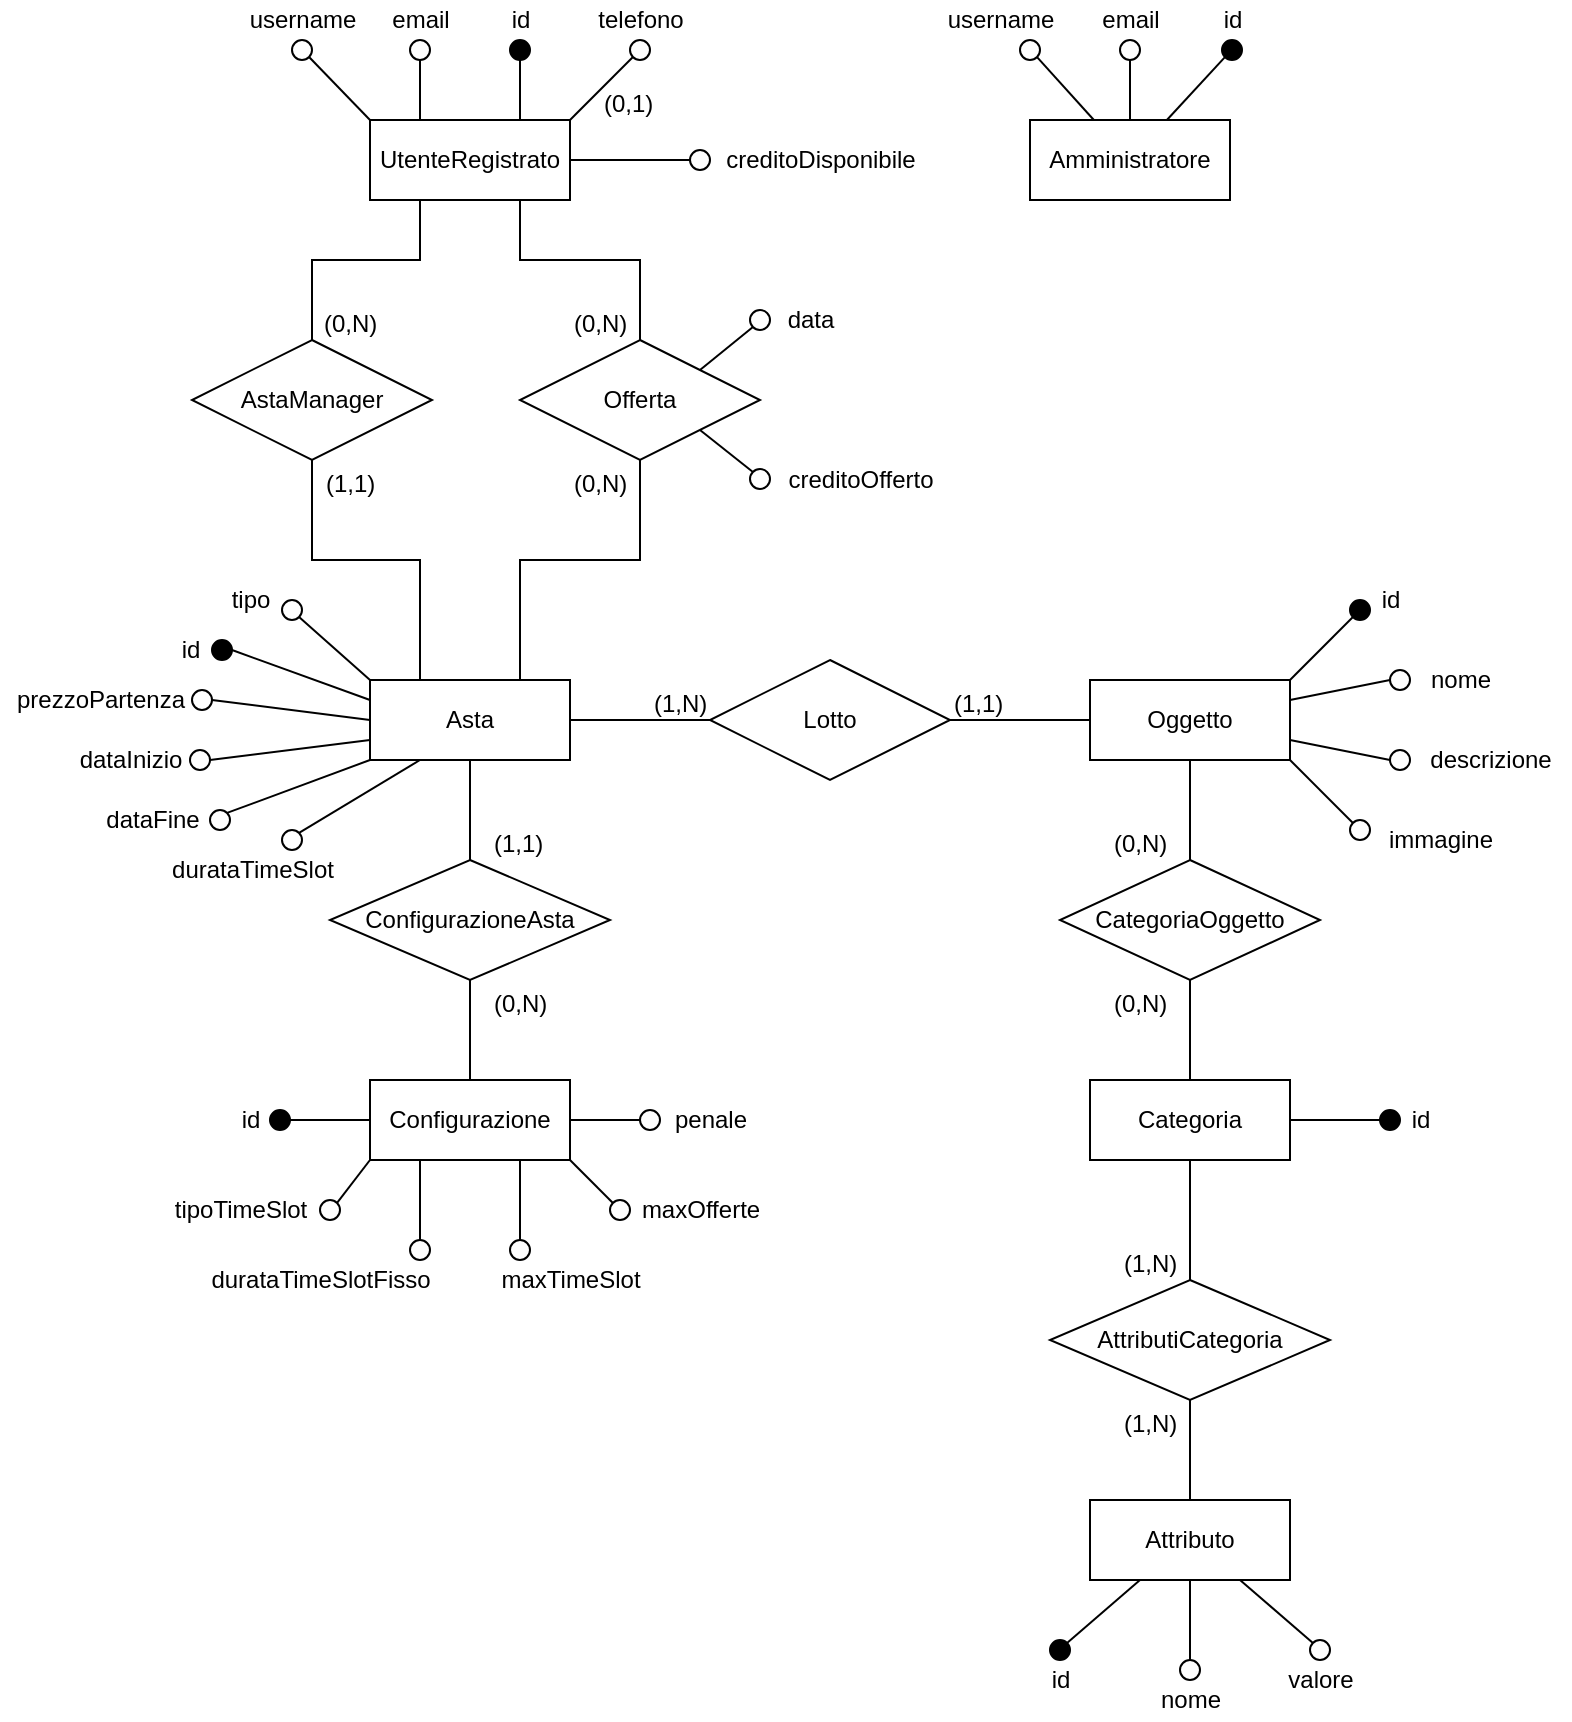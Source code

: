 <mxfile version="12.7.2" type="device"><diagram id="C5RBs43oDa-KdzZeNtuy" name="Page-1"><mxGraphModel dx="868" dy="457" grid="1" gridSize="10" guides="1" tooltips="1" connect="1" arrows="1" fold="1" page="1" pageScale="1" pageWidth="827" pageHeight="1169" math="0" shadow="0"><root><mxCell id="WIyWlLk6GJQsqaUBKTNV-0"/><mxCell id="WIyWlLk6GJQsqaUBKTNV-1" parent="WIyWlLk6GJQsqaUBKTNV-0"/><mxCell id="B5QC1HTYTgnhZ62TJwQQ-0" value="UtenteRegistrato" style="whiteSpace=wrap;html=1;align=center;" parent="WIyWlLk6GJQsqaUBKTNV-1" vertex="1"><mxGeometry x="189" y="100" width="100" height="40" as="geometry"/></mxCell><mxCell id="B5QC1HTYTgnhZ62TJwQQ-2" value="Asta" style="whiteSpace=wrap;html=1;align=center;" parent="WIyWlLk6GJQsqaUBKTNV-1" vertex="1"><mxGeometry x="189" y="380" width="100" height="40" as="geometry"/></mxCell><mxCell id="B5QC1HTYTgnhZ62TJwQQ-3" value="Oggetto" style="whiteSpace=wrap;html=1;align=center;" parent="WIyWlLk6GJQsqaUBKTNV-1" vertex="1"><mxGeometry x="549" y="380" width="100" height="40" as="geometry"/></mxCell><mxCell id="B5QC1HTYTgnhZ62TJwQQ-4" value="Categoria" style="whiteSpace=wrap;html=1;align=center;" parent="WIyWlLk6GJQsqaUBKTNV-1" vertex="1"><mxGeometry x="549" y="580" width="100" height="40" as="geometry"/></mxCell><mxCell id="B5QC1HTYTgnhZ62TJwQQ-5" value="Configurazione" style="whiteSpace=wrap;html=1;align=center;" parent="WIyWlLk6GJQsqaUBKTNV-1" vertex="1"><mxGeometry x="189" y="580" width="100" height="40" as="geometry"/></mxCell><mxCell id="B5QC1HTYTgnhZ62TJwQQ-6" value="AstaManager" style="shape=rhombus;perimeter=rhombusPerimeter;whiteSpace=wrap;html=1;align=center;" parent="WIyWlLk6GJQsqaUBKTNV-1" vertex="1"><mxGeometry x="100" y="210" width="120" height="60" as="geometry"/></mxCell><mxCell id="B5QC1HTYTgnhZ62TJwQQ-8" value="CategoriaOggetto" style="shape=rhombus;perimeter=rhombusPerimeter;whiteSpace=wrap;html=1;align=center;" parent="WIyWlLk6GJQsqaUBKTNV-1" vertex="1"><mxGeometry x="534" y="470" width="130" height="60" as="geometry"/></mxCell><mxCell id="B5QC1HTYTgnhZ62TJwQQ-9" value="ConfigurazioneAsta" style="shape=rhombus;perimeter=rhombusPerimeter;whiteSpace=wrap;html=1;align=center;" parent="WIyWlLk6GJQsqaUBKTNV-1" vertex="1"><mxGeometry x="169" y="470" width="140" height="60" as="geometry"/></mxCell><mxCell id="B5QC1HTYTgnhZ62TJwQQ-10" value="Lotto" style="shape=rhombus;perimeter=rhombusPerimeter;whiteSpace=wrap;html=1;align=center;" parent="WIyWlLk6GJQsqaUBKTNV-1" vertex="1"><mxGeometry x="359" y="370" width="120" height="60" as="geometry"/></mxCell><mxCell id="B5QC1HTYTgnhZ62TJwQQ-12" value="username" style="text;html=1;align=center;verticalAlign=middle;resizable=0;points=[];autosize=1;" parent="WIyWlLk6GJQsqaUBKTNV-1" vertex="1"><mxGeometry x="469" y="40" width="70" height="20" as="geometry"/></mxCell><mxCell id="B5QC1HTYTgnhZ62TJwQQ-14" value="Amministratore" style="whiteSpace=wrap;html=1;align=center;" parent="WIyWlLk6GJQsqaUBKTNV-1" vertex="1"><mxGeometry x="519" y="100" width="100" height="40" as="geometry"/></mxCell><mxCell id="B5QC1HTYTgnhZ62TJwQQ-17" value="" style="endArrow=none;html=1;labelBackgroundColor=#000000;fillColor=#000000;entryX=1;entryY=1;entryDx=0;entryDy=0;" parent="WIyWlLk6GJQsqaUBKTNV-1" source="B5QC1HTYTgnhZ62TJwQQ-14" target="B5QC1HTYTgnhZ62TJwQQ-18" edge="1"><mxGeometry width="50" height="50" relative="1" as="geometry"><mxPoint x="545" y="100" as="sourcePoint"/><mxPoint x="515" y="65" as="targetPoint"/></mxGeometry></mxCell><mxCell id="B5QC1HTYTgnhZ62TJwQQ-18" value="" style="ellipse;whiteSpace=wrap;html=1;align=center;" parent="WIyWlLk6GJQsqaUBKTNV-1" vertex="1"><mxGeometry x="514" y="60" width="10" height="10" as="geometry"/></mxCell><mxCell id="B5QC1HTYTgnhZ62TJwQQ-19" value="email" style="text;html=1;align=center;verticalAlign=middle;resizable=0;points=[];autosize=1;" parent="WIyWlLk6GJQsqaUBKTNV-1" vertex="1"><mxGeometry x="549" y="40" width="40" height="20" as="geometry"/></mxCell><mxCell id="B5QC1HTYTgnhZ62TJwQQ-20" value="" style="ellipse;whiteSpace=wrap;html=1;align=center;" parent="WIyWlLk6GJQsqaUBKTNV-1" vertex="1"><mxGeometry x="564" y="60" width="10" height="10" as="geometry"/></mxCell><mxCell id="B5QC1HTYTgnhZ62TJwQQ-21" value="id" style="text;html=1;align=center;verticalAlign=middle;resizable=0;points=[];autosize=1;" parent="WIyWlLk6GJQsqaUBKTNV-1" vertex="1"><mxGeometry x="610" y="40" width="20" height="20" as="geometry"/></mxCell><mxCell id="B5QC1HTYTgnhZ62TJwQQ-22" value="" style="ellipse;whiteSpace=wrap;html=1;align=center;fillColor=#000000;" parent="WIyWlLk6GJQsqaUBKTNV-1" vertex="1"><mxGeometry x="615" y="60" width="10" height="10" as="geometry"/></mxCell><mxCell id="B5QC1HTYTgnhZ62TJwQQ-23" value="" style="endArrow=none;html=1;labelBackgroundColor=#000000;fillColor=#000000;entryX=0.5;entryY=1;entryDx=0;entryDy=0;" parent="WIyWlLk6GJQsqaUBKTNV-1" source="B5QC1HTYTgnhZ62TJwQQ-14" target="B5QC1HTYTgnhZ62TJwQQ-20" edge="1"><mxGeometry width="50" height="50" relative="1" as="geometry"><mxPoint x="570" y="100" as="sourcePoint"/><mxPoint x="840" y="240" as="targetPoint"/></mxGeometry></mxCell><mxCell id="B5QC1HTYTgnhZ62TJwQQ-24" value="" style="endArrow=none;html=1;labelBackgroundColor=#000000;fillColor=#000000;entryX=0;entryY=1;entryDx=0;entryDy=0;" parent="WIyWlLk6GJQsqaUBKTNV-1" source="B5QC1HTYTgnhZ62TJwQQ-14" target="B5QC1HTYTgnhZ62TJwQQ-22" edge="1"><mxGeometry width="50" height="50" relative="1" as="geometry"><mxPoint x="595" y="100" as="sourcePoint"/><mxPoint x="650" y="100" as="targetPoint"/></mxGeometry></mxCell><mxCell id="B5QC1HTYTgnhZ62TJwQQ-25" value="telefono" style="text;html=1;align=center;verticalAlign=middle;resizable=0;points=[];autosize=1;" parent="WIyWlLk6GJQsqaUBKTNV-1" vertex="1"><mxGeometry x="294" y="40" width="60" height="20" as="geometry"/></mxCell><mxCell id="B5QC1HTYTgnhZ62TJwQQ-26" value="" style="ellipse;whiteSpace=wrap;html=1;align=center;" parent="WIyWlLk6GJQsqaUBKTNV-1" vertex="1"><mxGeometry x="319" y="60" width="10" height="10" as="geometry"/></mxCell><mxCell id="B5QC1HTYTgnhZ62TJwQQ-27" value="" style="endArrow=none;html=1;labelBackgroundColor=#000000;fillColor=#000000;exitX=0.75;exitY=0;exitDx=0;exitDy=0;entryX=0;entryY=1;entryDx=0;entryDy=0;" parent="WIyWlLk6GJQsqaUBKTNV-1" target="B5QC1HTYTgnhZ62TJwQQ-26" edge="1"><mxGeometry width="50" height="50" relative="1" as="geometry"><mxPoint x="289" y="100" as="sourcePoint"/><mxPoint x="364" as="targetPoint"/></mxGeometry></mxCell><mxCell id="B5QC1HTYTgnhZ62TJwQQ-28" value="creditoDisponibile" style="text;html=1;align=center;verticalAlign=middle;resizable=0;points=[];autosize=1;" parent="WIyWlLk6GJQsqaUBKTNV-1" vertex="1"><mxGeometry x="359" y="110" width="110" height="20" as="geometry"/></mxCell><mxCell id="B5QC1HTYTgnhZ62TJwQQ-29" value="" style="ellipse;whiteSpace=wrap;html=1;align=center;" parent="WIyWlLk6GJQsqaUBKTNV-1" vertex="1"><mxGeometry x="349" y="115" width="10" height="10" as="geometry"/></mxCell><mxCell id="B5QC1HTYTgnhZ62TJwQQ-30" value="" style="endArrow=none;html=1;labelBackgroundColor=#000000;fillColor=#000000;exitX=1;exitY=0.5;exitDx=0;exitDy=0;entryX=0;entryY=0.5;entryDx=0;entryDy=0;" parent="WIyWlLk6GJQsqaUBKTNV-1" source="B5QC1HTYTgnhZ62TJwQQ-0" target="B5QC1HTYTgnhZ62TJwQQ-29" edge="1"><mxGeometry width="50" height="50" relative="1" as="geometry"><mxPoint x="379" y="150" as="sourcePoint"/><mxPoint x="319" y="50" as="targetPoint"/></mxGeometry></mxCell><mxCell id="B5QC1HTYTgnhZ62TJwQQ-35" value="" style="endArrow=none;html=1;rounded=0;labelBackgroundColor=#000000;fillColor=#000000;entryX=0;entryY=0.5;entryDx=0;entryDy=0;exitX=1;exitY=0.5;exitDx=0;exitDy=0;" parent="WIyWlLk6GJQsqaUBKTNV-1" source="B5QC1HTYTgnhZ62TJwQQ-2" target="B5QC1HTYTgnhZ62TJwQQ-10" edge="1"><mxGeometry relative="1" as="geometry"><mxPoint x="289" y="399.5" as="sourcePoint"/><mxPoint x="359" y="399.5" as="targetPoint"/></mxGeometry></mxCell><mxCell id="B5QC1HTYTgnhZ62TJwQQ-36" value="(1,N)" style="resizable=0;html=1;align=left;verticalAlign=bottom;" parent="B5QC1HTYTgnhZ62TJwQQ-35" connectable="0" vertex="1"><mxGeometry x="-1" relative="1" as="geometry"><mxPoint x="40" as="offset"/></mxGeometry></mxCell><mxCell id="B5QC1HTYTgnhZ62TJwQQ-37" value="" style="endArrow=none;html=1;rounded=0;labelBackgroundColor=#000000;fillColor=#000000;exitX=1;exitY=0.5;exitDx=0;exitDy=0;entryX=0;entryY=0.5;entryDx=0;entryDy=0;" parent="WIyWlLk6GJQsqaUBKTNV-1" source="B5QC1HTYTgnhZ62TJwQQ-10" target="B5QC1HTYTgnhZ62TJwQQ-3" edge="1"><mxGeometry relative="1" as="geometry"><mxPoint x="479" y="399.5" as="sourcePoint"/><mxPoint x="549" y="399.5" as="targetPoint"/></mxGeometry></mxCell><mxCell id="B5QC1HTYTgnhZ62TJwQQ-38" value="(1,1)" style="resizable=0;html=1;align=left;verticalAlign=bottom;" parent="B5QC1HTYTgnhZ62TJwQQ-37" connectable="0" vertex="1"><mxGeometry x="-1" relative="1" as="geometry"><mxPoint as="offset"/></mxGeometry></mxCell><mxCell id="B5QC1HTYTgnhZ62TJwQQ-39" value="" style="endArrow=none;html=1;rounded=0;labelBackgroundColor=#000000;fillColor=#000000;exitX=0.75;exitY=1;exitDx=0;exitDy=0;" parent="WIyWlLk6GJQsqaUBKTNV-1" source="B5QC1HTYTgnhZ62TJwQQ-0" target="B5QC1HTYTgnhZ62TJwQQ-143" edge="1"><mxGeometry relative="1" as="geometry"><mxPoint x="224" y="180" as="sourcePoint"/><mxPoint x="239" y="215" as="targetPoint"/><Array as="points"><mxPoint x="264" y="170"/><mxPoint x="324" y="170"/></Array></mxGeometry></mxCell><mxCell id="B5QC1HTYTgnhZ62TJwQQ-40" value="(0,N)" style="resizable=0;html=1;align=left;verticalAlign=bottom;" parent="B5QC1HTYTgnhZ62TJwQQ-39" connectable="0" vertex="1"><mxGeometry x="-1" relative="1" as="geometry"><mxPoint x="25" y="70" as="offset"/></mxGeometry></mxCell><mxCell id="B5QC1HTYTgnhZ62TJwQQ-41" value="" style="endArrow=none;html=1;rounded=0;labelBackgroundColor=#000000;fillColor=#000000;exitX=0.25;exitY=1;exitDx=0;exitDy=0;entryX=0.5;entryY=0;entryDx=0;entryDy=0;entryPerimeter=0;" parent="WIyWlLk6GJQsqaUBKTNV-1" source="B5QC1HTYTgnhZ62TJwQQ-0" target="B5QC1HTYTgnhZ62TJwQQ-6" edge="1"><mxGeometry relative="1" as="geometry"><mxPoint x="89" y="140" as="sourcePoint"/><mxPoint x="154" y="190" as="targetPoint"/><Array as="points"><mxPoint x="214" y="170"/><mxPoint x="160" y="170"/></Array></mxGeometry></mxCell><mxCell id="B5QC1HTYTgnhZ62TJwQQ-42" value="(0,N)" style="resizable=0;html=1;align=left;verticalAlign=bottom;" parent="B5QC1HTYTgnhZ62TJwQQ-41" connectable="0" vertex="1"><mxGeometry x="-1" relative="1" as="geometry"><mxPoint x="-50" y="70" as="offset"/></mxGeometry></mxCell><mxCell id="B5QC1HTYTgnhZ62TJwQQ-43" value="" style="endArrow=none;html=1;rounded=0;labelBackgroundColor=#000000;fillColor=#000000;exitX=0.5;exitY=1;exitDx=0;exitDy=0;entryX=0.75;entryY=0;entryDx=0;entryDy=0;" parent="WIyWlLk6GJQsqaUBKTNV-1" source="B5QC1HTYTgnhZ62TJwQQ-143" target="B5QC1HTYTgnhZ62TJwQQ-2" edge="1"><mxGeometry relative="1" as="geometry"><mxPoint x="239" y="275" as="sourcePoint"/><mxPoint x="239" y="340" as="targetPoint"/><Array as="points"><mxPoint x="324" y="320"/><mxPoint x="264" y="320"/></Array></mxGeometry></mxCell><mxCell id="B5QC1HTYTgnhZ62TJwQQ-44" value="(0,N)" style="resizable=0;html=1;align=left;verticalAlign=bottom;" parent="B5QC1HTYTgnhZ62TJwQQ-43" connectable="0" vertex="1"><mxGeometry x="-1" relative="1" as="geometry"><mxPoint x="-35" y="20" as="offset"/></mxGeometry></mxCell><mxCell id="B5QC1HTYTgnhZ62TJwQQ-45" value="" style="endArrow=none;html=1;rounded=0;labelBackgroundColor=#000000;fillColor=#000000;exitX=0.5;exitY=1;exitDx=0;exitDy=0;entryX=0.25;entryY=0;entryDx=0;entryDy=0;" parent="WIyWlLk6GJQsqaUBKTNV-1" source="B5QC1HTYTgnhZ62TJwQQ-6" target="B5QC1HTYTgnhZ62TJwQQ-2" edge="1"><mxGeometry relative="1" as="geometry"><mxPoint x="159" y="250" as="sourcePoint"/><mxPoint x="224" y="300" as="targetPoint"/><Array as="points"><mxPoint x="160" y="320"/><mxPoint x="214" y="320"/></Array></mxGeometry></mxCell><mxCell id="B5QC1HTYTgnhZ62TJwQQ-46" value="(1,1)" style="resizable=0;html=1;align=left;verticalAlign=bottom;" parent="B5QC1HTYTgnhZ62TJwQQ-45" connectable="0" vertex="1"><mxGeometry x="-1" relative="1" as="geometry"><mxPoint x="5" y="20" as="offset"/></mxGeometry></mxCell><mxCell id="B5QC1HTYTgnhZ62TJwQQ-47" value="" style="endArrow=none;html=1;rounded=0;labelBackgroundColor=#000000;fillColor=#000000;entryX=0.5;entryY=0;entryDx=0;entryDy=0;exitX=0.5;exitY=1;exitDx=0;exitDy=0;" parent="WIyWlLk6GJQsqaUBKTNV-1" source="B5QC1HTYTgnhZ62TJwQQ-2" target="B5QC1HTYTgnhZ62TJwQQ-9" edge="1"><mxGeometry relative="1" as="geometry"><mxPoint x="299" y="460" as="sourcePoint"/><mxPoint x="369" y="460" as="targetPoint"/></mxGeometry></mxCell><mxCell id="B5QC1HTYTgnhZ62TJwQQ-48" value="(1,1)" style="resizable=0;html=1;align=left;verticalAlign=bottom;" parent="B5QC1HTYTgnhZ62TJwQQ-47" connectable="0" vertex="1"><mxGeometry x="-1" relative="1" as="geometry"><mxPoint x="10" y="50" as="offset"/></mxGeometry></mxCell><mxCell id="B5QC1HTYTgnhZ62TJwQQ-49" value="" style="endArrow=none;html=1;rounded=0;labelBackgroundColor=#000000;fillColor=#000000;" parent="WIyWlLk6GJQsqaUBKTNV-1" source="B5QC1HTYTgnhZ62TJwQQ-9" target="B5QC1HTYTgnhZ62TJwQQ-5" edge="1"><mxGeometry relative="1" as="geometry"><mxPoint x="238.5" y="530" as="sourcePoint"/><mxPoint x="238.5" y="580" as="targetPoint"/></mxGeometry></mxCell><mxCell id="B5QC1HTYTgnhZ62TJwQQ-50" value="(0,N)" style="resizable=0;html=1;align=left;verticalAlign=bottom;" parent="B5QC1HTYTgnhZ62TJwQQ-49" connectable="0" vertex="1"><mxGeometry x="-1" relative="1" as="geometry"><mxPoint x="10" y="20" as="offset"/></mxGeometry></mxCell><mxCell id="B5QC1HTYTgnhZ62TJwQQ-51" value="" style="endArrow=none;html=1;rounded=0;labelBackgroundColor=#000000;fillColor=#000000;" parent="WIyWlLk6GJQsqaUBKTNV-1" source="B5QC1HTYTgnhZ62TJwQQ-3" target="B5QC1HTYTgnhZ62TJwQQ-8" edge="1"><mxGeometry relative="1" as="geometry"><mxPoint x="598.5" y="420" as="sourcePoint"/><mxPoint x="598.5" y="470" as="targetPoint"/></mxGeometry></mxCell><mxCell id="B5QC1HTYTgnhZ62TJwQQ-52" value="(0,N)" style="resizable=0;html=1;align=left;verticalAlign=bottom;" parent="B5QC1HTYTgnhZ62TJwQQ-51" connectable="0" vertex="1"><mxGeometry x="-1" relative="1" as="geometry"><mxPoint x="-40" y="50" as="offset"/></mxGeometry></mxCell><mxCell id="B5QC1HTYTgnhZ62TJwQQ-53" value="" style="endArrow=none;html=1;rounded=0;labelBackgroundColor=#000000;fillColor=#000000;" parent="WIyWlLk6GJQsqaUBKTNV-1" source="B5QC1HTYTgnhZ62TJwQQ-8" target="B5QC1HTYTgnhZ62TJwQQ-4" edge="1"><mxGeometry relative="1" as="geometry"><mxPoint x="594" y="530" as="sourcePoint"/><mxPoint x="594" y="580" as="targetPoint"/></mxGeometry></mxCell><mxCell id="B5QC1HTYTgnhZ62TJwQQ-54" value="(0,N)" style="resizable=0;html=1;align=left;verticalAlign=bottom;" parent="B5QC1HTYTgnhZ62TJwQQ-53" connectable="0" vertex="1"><mxGeometry x="-1" relative="1" as="geometry"><mxPoint x="-40" y="20" as="offset"/></mxGeometry></mxCell><mxCell id="B5QC1HTYTgnhZ62TJwQQ-55" value="creditoOfferto" style="text;html=1;align=center;verticalAlign=middle;resizable=0;points=[];autosize=1;" parent="WIyWlLk6GJQsqaUBKTNV-1" vertex="1"><mxGeometry x="389" y="269.5" width="90" height="20" as="geometry"/></mxCell><mxCell id="B5QC1HTYTgnhZ62TJwQQ-56" value="" style="ellipse;whiteSpace=wrap;html=1;align=center;" parent="WIyWlLk6GJQsqaUBKTNV-1" vertex="1"><mxGeometry x="379" y="274.5" width="10" height="10" as="geometry"/></mxCell><mxCell id="B5QC1HTYTgnhZ62TJwQQ-57" value="" style="endArrow=none;html=1;labelBackgroundColor=#000000;fillColor=#000000;entryX=1;entryY=1;entryDx=0;entryDy=0;exitX=0;exitY=0;exitDx=0;exitDy=0;" parent="WIyWlLk6GJQsqaUBKTNV-1" source="B5QC1HTYTgnhZ62TJwQQ-56" target="B5QC1HTYTgnhZ62TJwQQ-143" edge="1"><mxGeometry width="50" height="50" relative="1" as="geometry"><mxPoint x="294" y="280" as="sourcePoint"/><mxPoint x="274" y="260" as="targetPoint"/></mxGeometry></mxCell><mxCell id="B5QC1HTYTgnhZ62TJwQQ-58" value="id" style="text;html=1;align=center;verticalAlign=middle;resizable=0;points=[];autosize=1;" parent="WIyWlLk6GJQsqaUBKTNV-1" vertex="1"><mxGeometry x="89" y="355" width="20" height="20" as="geometry"/></mxCell><mxCell id="B5QC1HTYTgnhZ62TJwQQ-59" value="" style="ellipse;whiteSpace=wrap;html=1;align=center;fillColor=#000000;" parent="WIyWlLk6GJQsqaUBKTNV-1" vertex="1"><mxGeometry x="110" y="360" width="10" height="10" as="geometry"/></mxCell><mxCell id="B5QC1HTYTgnhZ62TJwQQ-60" value="prezzoPartenza" style="text;html=1;align=center;verticalAlign=middle;resizable=0;points=[];autosize=1;" parent="WIyWlLk6GJQsqaUBKTNV-1" vertex="1"><mxGeometry x="4" y="380" width="100" height="20" as="geometry"/></mxCell><mxCell id="B5QC1HTYTgnhZ62TJwQQ-61" value="" style="ellipse;whiteSpace=wrap;html=1;align=center;" parent="WIyWlLk6GJQsqaUBKTNV-1" vertex="1"><mxGeometry x="100" y="385" width="10" height="10" as="geometry"/></mxCell><mxCell id="B5QC1HTYTgnhZ62TJwQQ-62" value="dataFine" style="text;html=1;align=center;verticalAlign=middle;resizable=0;points=[];autosize=1;" parent="WIyWlLk6GJQsqaUBKTNV-1" vertex="1"><mxGeometry x="50" y="440" width="60" height="20" as="geometry"/></mxCell><mxCell id="B5QC1HTYTgnhZ62TJwQQ-63" value="" style="ellipse;whiteSpace=wrap;html=1;align=center;" parent="WIyWlLk6GJQsqaUBKTNV-1" vertex="1"><mxGeometry x="109" y="445" width="10" height="10" as="geometry"/></mxCell><mxCell id="B5QC1HTYTgnhZ62TJwQQ-64" value="durataTimeSlot" style="text;html=1;align=center;verticalAlign=middle;resizable=0;points=[];autosize=1;" parent="WIyWlLk6GJQsqaUBKTNV-1" vertex="1"><mxGeometry x="80" y="465" width="100" height="20" as="geometry"/></mxCell><mxCell id="B5QC1HTYTgnhZ62TJwQQ-65" value="" style="ellipse;whiteSpace=wrap;html=1;align=center;" parent="WIyWlLk6GJQsqaUBKTNV-1" vertex="1"><mxGeometry x="145" y="455" width="10" height="10" as="geometry"/></mxCell><mxCell id="B5QC1HTYTgnhZ62TJwQQ-66" value="dataInizio" style="text;html=1;align=center;verticalAlign=middle;resizable=0;points=[];autosize=1;" parent="WIyWlLk6GJQsqaUBKTNV-1" vertex="1"><mxGeometry x="34" y="410" width="70" height="20" as="geometry"/></mxCell><mxCell id="B5QC1HTYTgnhZ62TJwQQ-67" value="" style="ellipse;whiteSpace=wrap;html=1;align=center;" parent="WIyWlLk6GJQsqaUBKTNV-1" vertex="1"><mxGeometry x="99" y="415" width="10" height="10" as="geometry"/></mxCell><mxCell id="B5QC1HTYTgnhZ62TJwQQ-68" value="" style="endArrow=none;html=1;rounded=0;labelBackgroundColor=#000000;fillColor=#000000;entryX=0;entryY=0.25;entryDx=0;entryDy=0;exitX=1;exitY=0.5;exitDx=0;exitDy=0;" parent="WIyWlLk6GJQsqaUBKTNV-1" source="B5QC1HTYTgnhZ62TJwQQ-59" target="B5QC1HTYTgnhZ62TJwQQ-2" edge="1"><mxGeometry relative="1" as="geometry"><mxPoint x="93" y="369" as="sourcePoint"/><mxPoint x="259" y="390" as="targetPoint"/></mxGeometry></mxCell><mxCell id="B5QC1HTYTgnhZ62TJwQQ-69" value="" style="endArrow=none;html=1;rounded=0;labelBackgroundColor=#000000;fillColor=#000000;exitX=1;exitY=0;exitDx=0;exitDy=0;entryX=0.25;entryY=1;entryDx=0;entryDy=0;" parent="WIyWlLk6GJQsqaUBKTNV-1" source="B5QC1HTYTgnhZ62TJwQQ-65" target="B5QC1HTYTgnhZ62TJwQQ-2" edge="1"><mxGeometry relative="1" as="geometry"><mxPoint x="79" y="410" as="sourcePoint"/><mxPoint x="239" y="410" as="targetPoint"/></mxGeometry></mxCell><mxCell id="B5QC1HTYTgnhZ62TJwQQ-70" value="" style="endArrow=none;html=1;rounded=0;labelBackgroundColor=#000000;fillColor=#000000;exitX=1;exitY=0.5;exitDx=0;exitDy=0;entryX=0;entryY=0.5;entryDx=0;entryDy=0;" parent="WIyWlLk6GJQsqaUBKTNV-1" source="B5QC1HTYTgnhZ62TJwQQ-61" target="B5QC1HTYTgnhZ62TJwQQ-2" edge="1"><mxGeometry relative="1" as="geometry"><mxPoint x="89" y="390" as="sourcePoint"/><mxPoint x="249" y="390" as="targetPoint"/></mxGeometry></mxCell><mxCell id="B5QC1HTYTgnhZ62TJwQQ-71" value="" style="endArrow=none;html=1;rounded=0;labelBackgroundColor=#000000;fillColor=#000000;exitX=1;exitY=0.5;exitDx=0;exitDy=0;entryX=0;entryY=0.75;entryDx=0;entryDy=0;" parent="WIyWlLk6GJQsqaUBKTNV-1" source="B5QC1HTYTgnhZ62TJwQQ-67" target="B5QC1HTYTgnhZ62TJwQQ-2" edge="1"><mxGeometry relative="1" as="geometry"><mxPoint x="79" y="400" as="sourcePoint"/><mxPoint x="189" y="400" as="targetPoint"/></mxGeometry></mxCell><mxCell id="B5QC1HTYTgnhZ62TJwQQ-72" value="" style="endArrow=none;html=1;rounded=0;labelBackgroundColor=#000000;fillColor=#000000;exitX=1;exitY=0;exitDx=0;exitDy=0;entryX=0;entryY=1;entryDx=0;entryDy=0;" parent="WIyWlLk6GJQsqaUBKTNV-1" source="B5QC1HTYTgnhZ62TJwQQ-63" target="B5QC1HTYTgnhZ62TJwQQ-2" edge="1"><mxGeometry relative="1" as="geometry"><mxPoint x="109" y="410" as="sourcePoint"/><mxPoint x="269" y="410" as="targetPoint"/></mxGeometry></mxCell><mxCell id="B5QC1HTYTgnhZ62TJwQQ-73" value="id" style="text;html=1;align=center;verticalAlign=middle;resizable=0;points=[];autosize=1;" parent="WIyWlLk6GJQsqaUBKTNV-1" vertex="1"><mxGeometry x="119" y="590" width="20" height="20" as="geometry"/></mxCell><mxCell id="B5QC1HTYTgnhZ62TJwQQ-74" value="" style="ellipse;whiteSpace=wrap;html=1;align=center;fillColor=#000000;" parent="WIyWlLk6GJQsqaUBKTNV-1" vertex="1"><mxGeometry x="139" y="595" width="10" height="10" as="geometry"/></mxCell><mxCell id="B5QC1HTYTgnhZ62TJwQQ-75" value="tipoTimeSlot" style="text;html=1;align=center;verticalAlign=middle;resizable=0;points=[];autosize=1;" parent="WIyWlLk6GJQsqaUBKTNV-1" vertex="1"><mxGeometry x="84" y="635" width="80" height="20" as="geometry"/></mxCell><mxCell id="B5QC1HTYTgnhZ62TJwQQ-76" value="" style="ellipse;whiteSpace=wrap;html=1;align=center;" parent="WIyWlLk6GJQsqaUBKTNV-1" vertex="1"><mxGeometry x="164" y="640" width="10" height="10" as="geometry"/></mxCell><mxCell id="B5QC1HTYTgnhZ62TJwQQ-77" value="maxTimeSlot" style="text;html=1;align=center;verticalAlign=middle;resizable=0;points=[];autosize=1;" parent="WIyWlLk6GJQsqaUBKTNV-1" vertex="1"><mxGeometry x="244" y="670" width="90" height="20" as="geometry"/></mxCell><mxCell id="B5QC1HTYTgnhZ62TJwQQ-78" value="" style="ellipse;whiteSpace=wrap;html=1;align=center;" parent="WIyWlLk6GJQsqaUBKTNV-1" vertex="1"><mxGeometry x="259" y="660" width="10" height="10" as="geometry"/></mxCell><mxCell id="B5QC1HTYTgnhZ62TJwQQ-79" value="maxOfferte" style="text;html=1;align=center;verticalAlign=middle;resizable=0;points=[];autosize=1;" parent="WIyWlLk6GJQsqaUBKTNV-1" vertex="1"><mxGeometry x="319" y="635" width="70" height="20" as="geometry"/></mxCell><mxCell id="B5QC1HTYTgnhZ62TJwQQ-80" value="" style="ellipse;whiteSpace=wrap;html=1;align=center;" parent="WIyWlLk6GJQsqaUBKTNV-1" vertex="1"><mxGeometry x="309" y="640" width="10" height="10" as="geometry"/></mxCell><mxCell id="B5QC1HTYTgnhZ62TJwQQ-81" value="durataTimeSlotFisso" style="text;html=1;align=center;verticalAlign=middle;resizable=0;points=[];autosize=1;" parent="WIyWlLk6GJQsqaUBKTNV-1" vertex="1"><mxGeometry x="99" y="670" width="130" height="20" as="geometry"/></mxCell><mxCell id="B5QC1HTYTgnhZ62TJwQQ-82" value="" style="ellipse;whiteSpace=wrap;html=1;align=center;" parent="WIyWlLk6GJQsqaUBKTNV-1" vertex="1"><mxGeometry x="209" y="660" width="10" height="10" as="geometry"/></mxCell><mxCell id="B5QC1HTYTgnhZ62TJwQQ-83" value="data" style="text;html=1;align=center;verticalAlign=middle;resizable=0;points=[];autosize=1;" parent="WIyWlLk6GJQsqaUBKTNV-1" vertex="1"><mxGeometry x="389" y="190" width="40" height="20" as="geometry"/></mxCell><mxCell id="B5QC1HTYTgnhZ62TJwQQ-84" value="" style="ellipse;whiteSpace=wrap;html=1;align=center;fillColor=#FFFFFF;" parent="WIyWlLk6GJQsqaUBKTNV-1" vertex="1"><mxGeometry x="379" y="195" width="10" height="10" as="geometry"/></mxCell><mxCell id="B5QC1HTYTgnhZ62TJwQQ-85" value="" style="endArrow=none;html=1;rounded=0;labelBackgroundColor=#000000;fillColor=#000000;exitX=1;exitY=0;exitDx=0;exitDy=0;entryX=0;entryY=1;entryDx=0;entryDy=0;" parent="WIyWlLk6GJQsqaUBKTNV-1" source="B5QC1HTYTgnhZ62TJwQQ-143" target="B5QC1HTYTgnhZ62TJwQQ-84" edge="1"><mxGeometry relative="1" as="geometry"><mxPoint x="410" y="222.5" as="sourcePoint"/><mxPoint x="385" y="209" as="targetPoint"/></mxGeometry></mxCell><mxCell id="B5QC1HTYTgnhZ62TJwQQ-86" value="penale" style="text;html=1;align=center;verticalAlign=middle;resizable=0;points=[];autosize=1;" parent="WIyWlLk6GJQsqaUBKTNV-1" vertex="1"><mxGeometry x="334" y="590" width="50" height="20" as="geometry"/></mxCell><mxCell id="B5QC1HTYTgnhZ62TJwQQ-87" value="" style="ellipse;whiteSpace=wrap;html=1;align=center;" parent="WIyWlLk6GJQsqaUBKTNV-1" vertex="1"><mxGeometry x="324" y="595" width="10" height="10" as="geometry"/></mxCell><mxCell id="B5QC1HTYTgnhZ62TJwQQ-88" value="" style="endArrow=none;html=1;rounded=0;labelBackgroundColor=#000000;fillColor=#000000;exitX=1;exitY=0.5;exitDx=0;exitDy=0;entryX=0;entryY=0.5;entryDx=0;entryDy=0;" parent="WIyWlLk6GJQsqaUBKTNV-1" source="B5QC1HTYTgnhZ62TJwQQ-74" target="B5QC1HTYTgnhZ62TJwQQ-5" edge="1"><mxGeometry relative="1" as="geometry"><mxPoint x="139" y="580" as="sourcePoint"/><mxPoint x="299" y="580" as="targetPoint"/></mxGeometry></mxCell><mxCell id="B5QC1HTYTgnhZ62TJwQQ-89" value="" style="endArrow=none;html=1;rounded=0;labelBackgroundColor=#000000;fillColor=#000000;exitX=1;exitY=0.5;exitDx=0;exitDy=0;entryX=0;entryY=0.5;entryDx=0;entryDy=0;" parent="WIyWlLk6GJQsqaUBKTNV-1" source="B5QC1HTYTgnhZ62TJwQQ-5" target="B5QC1HTYTgnhZ62TJwQQ-87" edge="1"><mxGeometry relative="1" as="geometry"><mxPoint x="304" y="610" as="sourcePoint"/><mxPoint x="344" y="610" as="targetPoint"/></mxGeometry></mxCell><mxCell id="B5QC1HTYTgnhZ62TJwQQ-90" value="" style="endArrow=none;html=1;rounded=0;labelBackgroundColor=#000000;fillColor=#000000;exitX=1;exitY=0;exitDx=0;exitDy=0;entryX=0;entryY=1;entryDx=0;entryDy=0;" parent="WIyWlLk6GJQsqaUBKTNV-1" source="B5QC1HTYTgnhZ62TJwQQ-76" target="B5QC1HTYTgnhZ62TJwQQ-5" edge="1"><mxGeometry relative="1" as="geometry"><mxPoint x="189" y="640" as="sourcePoint"/><mxPoint x="349" y="640" as="targetPoint"/></mxGeometry></mxCell><mxCell id="B5QC1HTYTgnhZ62TJwQQ-91" value="" style="endArrow=none;html=1;rounded=0;labelBackgroundColor=#000000;fillColor=#000000;exitX=0;exitY=0;exitDx=0;exitDy=0;entryX=1;entryY=1;entryDx=0;entryDy=0;" parent="WIyWlLk6GJQsqaUBKTNV-1" source="B5QC1HTYTgnhZ62TJwQQ-80" target="B5QC1HTYTgnhZ62TJwQQ-5" edge="1"><mxGeometry relative="1" as="geometry"><mxPoint x="282.536" y="650.004" as="sourcePoint"/><mxPoint x="299" y="628.54" as="targetPoint"/></mxGeometry></mxCell><mxCell id="B5QC1HTYTgnhZ62TJwQQ-92" value="" style="endArrow=none;html=1;rounded=0;labelBackgroundColor=#000000;fillColor=#000000;exitX=0.25;exitY=1;exitDx=0;exitDy=0;entryX=0.5;entryY=0;entryDx=0;entryDy=0;" parent="WIyWlLk6GJQsqaUBKTNV-1" source="B5QC1HTYTgnhZ62TJwQQ-5" target="B5QC1HTYTgnhZ62TJwQQ-82" edge="1"><mxGeometry relative="1" as="geometry"><mxPoint x="199" y="640" as="sourcePoint"/><mxPoint x="359" y="640" as="targetPoint"/></mxGeometry></mxCell><mxCell id="B5QC1HTYTgnhZ62TJwQQ-93" value="" style="endArrow=none;html=1;rounded=0;labelBackgroundColor=#000000;fillColor=#000000;exitX=0.75;exitY=1;exitDx=0;exitDy=0;entryX=0.5;entryY=0;entryDx=0;entryDy=0;" parent="WIyWlLk6GJQsqaUBKTNV-1" source="B5QC1HTYTgnhZ62TJwQQ-5" target="B5QC1HTYTgnhZ62TJwQQ-78" edge="1"><mxGeometry relative="1" as="geometry"><mxPoint x="249" y="640" as="sourcePoint"/><mxPoint x="409" y="640" as="targetPoint"/></mxGeometry></mxCell><mxCell id="B5QC1HTYTgnhZ62TJwQQ-94" value="id" style="text;html=1;align=center;verticalAlign=middle;resizable=0;points=[];autosize=1;" parent="WIyWlLk6GJQsqaUBKTNV-1" vertex="1"><mxGeometry x="689" y="330" width="20" height="20" as="geometry"/></mxCell><mxCell id="B5QC1HTYTgnhZ62TJwQQ-95" value="" style="ellipse;whiteSpace=wrap;html=1;align=center;fillColor=#000000;" parent="WIyWlLk6GJQsqaUBKTNV-1" vertex="1"><mxGeometry x="679" y="340" width="10" height="10" as="geometry"/></mxCell><mxCell id="B5QC1HTYTgnhZ62TJwQQ-96" value="nome" style="text;html=1;align=center;verticalAlign=middle;resizable=0;points=[];autosize=1;" parent="WIyWlLk6GJQsqaUBKTNV-1" vertex="1"><mxGeometry x="709" y="370" width="50" height="20" as="geometry"/></mxCell><mxCell id="B5QC1HTYTgnhZ62TJwQQ-97" value="" style="ellipse;whiteSpace=wrap;html=1;align=center;" parent="WIyWlLk6GJQsqaUBKTNV-1" vertex="1"><mxGeometry x="699" y="375" width="10" height="10" as="geometry"/></mxCell><mxCell id="B5QC1HTYTgnhZ62TJwQQ-98" value="descrizione" style="text;html=1;align=center;verticalAlign=middle;resizable=0;points=[];autosize=1;" parent="WIyWlLk6GJQsqaUBKTNV-1" vertex="1"><mxGeometry x="709" y="410" width="80" height="20" as="geometry"/></mxCell><mxCell id="B5QC1HTYTgnhZ62TJwQQ-99" value="" style="ellipse;whiteSpace=wrap;html=1;align=center;" parent="WIyWlLk6GJQsqaUBKTNV-1" vertex="1"><mxGeometry x="699" y="415" width="10" height="10" as="geometry"/></mxCell><mxCell id="B5QC1HTYTgnhZ62TJwQQ-100" value="" style="endArrow=none;html=1;rounded=0;labelBackgroundColor=#000000;fillColor=#000000;exitX=0;exitY=1;exitDx=0;exitDy=0;entryX=1;entryY=0;entryDx=0;entryDy=0;" parent="WIyWlLk6GJQsqaUBKTNV-1" source="B5QC1HTYTgnhZ62TJwQQ-95" target="B5QC1HTYTgnhZ62TJwQQ-3" edge="1"><mxGeometry relative="1" as="geometry"><mxPoint x="709" y="340" as="sourcePoint"/><mxPoint x="759" y="360" as="targetPoint"/></mxGeometry></mxCell><mxCell id="B5QC1HTYTgnhZ62TJwQQ-101" value="" style="endArrow=none;html=1;rounded=0;labelBackgroundColor=#000000;fillColor=#000000;exitX=0;exitY=0.5;exitDx=0;exitDy=0;entryX=1;entryY=0.25;entryDx=0;entryDy=0;" parent="WIyWlLk6GJQsqaUBKTNV-1" source="B5QC1HTYTgnhZ62TJwQQ-97" target="B5QC1HTYTgnhZ62TJwQQ-3" edge="1"><mxGeometry relative="1" as="geometry"><mxPoint x="759" y="400" as="sourcePoint"/><mxPoint x="759" y="380" as="targetPoint"/></mxGeometry></mxCell><mxCell id="B5QC1HTYTgnhZ62TJwQQ-102" value="" style="endArrow=none;html=1;rounded=0;labelBackgroundColor=#000000;fillColor=#000000;exitX=1;exitY=0.75;exitDx=0;exitDy=0;entryX=0;entryY=0.5;entryDx=0;entryDy=0;" parent="WIyWlLk6GJQsqaUBKTNV-1" source="B5QC1HTYTgnhZ62TJwQQ-3" target="B5QC1HTYTgnhZ62TJwQQ-99" edge="1"><mxGeometry relative="1" as="geometry"><mxPoint x="784" y="380" as="sourcePoint"/><mxPoint x="929" y="400" as="targetPoint"/></mxGeometry></mxCell><mxCell id="B5QC1HTYTgnhZ62TJwQQ-103" value="id" style="text;html=1;align=center;verticalAlign=middle;resizable=0;points=[];autosize=1;" parent="WIyWlLk6GJQsqaUBKTNV-1" vertex="1"><mxGeometry x="704" y="590" width="20" height="20" as="geometry"/></mxCell><mxCell id="B5QC1HTYTgnhZ62TJwQQ-104" value="" style="ellipse;whiteSpace=wrap;html=1;align=center;fillColor=#000000;" parent="WIyWlLk6GJQsqaUBKTNV-1" vertex="1"><mxGeometry x="694" y="595" width="10" height="10" as="geometry"/></mxCell><mxCell id="B5QC1HTYTgnhZ62TJwQQ-105" value="immagine" style="text;html=1;align=center;verticalAlign=middle;resizable=0;points=[];autosize=1;" parent="WIyWlLk6GJQsqaUBKTNV-1" vertex="1"><mxGeometry x="689" y="450" width="70" height="20" as="geometry"/></mxCell><mxCell id="B5QC1HTYTgnhZ62TJwQQ-106" value="" style="ellipse;whiteSpace=wrap;html=1;align=center;" parent="WIyWlLk6GJQsqaUBKTNV-1" vertex="1"><mxGeometry x="679" y="450" width="10" height="10" as="geometry"/></mxCell><mxCell id="B5QC1HTYTgnhZ62TJwQQ-109" value="" style="endArrow=none;html=1;rounded=0;labelBackgroundColor=#000000;fillColor=#000000;entryX=1;entryY=0.5;entryDx=0;entryDy=0;exitX=0;exitY=0.5;exitDx=0;exitDy=0;" parent="WIyWlLk6GJQsqaUBKTNV-1" source="B5QC1HTYTgnhZ62TJwQQ-104" target="B5QC1HTYTgnhZ62TJwQQ-4" edge="1"><mxGeometry relative="1" as="geometry"><mxPoint x="554" y="660" as="sourcePoint"/><mxPoint x="631.5" y="640" as="targetPoint"/></mxGeometry></mxCell><mxCell id="B5QC1HTYTgnhZ62TJwQQ-110" value="" style="endArrow=none;html=1;rounded=0;labelBackgroundColor=#000000;fillColor=#000000;exitX=0;exitY=0;exitDx=0;exitDy=0;entryX=1;entryY=1;entryDx=0;entryDy=0;" parent="WIyWlLk6GJQsqaUBKTNV-1" source="B5QC1HTYTgnhZ62TJwQQ-106" target="B5QC1HTYTgnhZ62TJwQQ-3" edge="1"><mxGeometry relative="1" as="geometry"><mxPoint x="779" y="480" as="sourcePoint"/><mxPoint x="779" y="460" as="targetPoint"/></mxGeometry></mxCell><mxCell id="B5QC1HTYTgnhZ62TJwQQ-129" value="username" style="text;html=1;align=center;verticalAlign=middle;resizable=0;points=[];autosize=1;" parent="WIyWlLk6GJQsqaUBKTNV-1" vertex="1"><mxGeometry x="120" y="40" width="70" height="20" as="geometry"/></mxCell><mxCell id="B5QC1HTYTgnhZ62TJwQQ-130" value="" style="endArrow=none;html=1;labelBackgroundColor=#000000;fillColor=#000000;exitX=0;exitY=0;exitDx=0;exitDy=0;entryX=1;entryY=1;entryDx=0;entryDy=0;" parent="WIyWlLk6GJQsqaUBKTNV-1" source="B5QC1HTYTgnhZ62TJwQQ-0" target="B5QC1HTYTgnhZ62TJwQQ-131" edge="1"><mxGeometry width="50" height="50" relative="1" as="geometry"><mxPoint x="215" y="100" as="sourcePoint"/><mxPoint x="185" y="65" as="targetPoint"/></mxGeometry></mxCell><mxCell id="B5QC1HTYTgnhZ62TJwQQ-131" value="" style="ellipse;whiteSpace=wrap;html=1;align=center;" parent="WIyWlLk6GJQsqaUBKTNV-1" vertex="1"><mxGeometry x="150" y="60" width="10" height="10" as="geometry"/></mxCell><mxCell id="B5QC1HTYTgnhZ62TJwQQ-132" value="email" style="text;html=1;align=center;verticalAlign=middle;resizable=0;points=[];autosize=1;" parent="WIyWlLk6GJQsqaUBKTNV-1" vertex="1"><mxGeometry x="194" y="40" width="40" height="20" as="geometry"/></mxCell><mxCell id="B5QC1HTYTgnhZ62TJwQQ-133" value="" style="ellipse;whiteSpace=wrap;html=1;align=center;" parent="WIyWlLk6GJQsqaUBKTNV-1" vertex="1"><mxGeometry x="209" y="60" width="10" height="10" as="geometry"/></mxCell><mxCell id="B5QC1HTYTgnhZ62TJwQQ-134" value="id" style="text;html=1;align=center;verticalAlign=middle;resizable=0;points=[];autosize=1;" parent="WIyWlLk6GJQsqaUBKTNV-1" vertex="1"><mxGeometry x="254" y="40" width="20" height="20" as="geometry"/></mxCell><mxCell id="B5QC1HTYTgnhZ62TJwQQ-135" value="" style="ellipse;whiteSpace=wrap;html=1;align=center;fillColor=#000000;" parent="WIyWlLk6GJQsqaUBKTNV-1" vertex="1"><mxGeometry x="259" y="60" width="10" height="10" as="geometry"/></mxCell><mxCell id="B5QC1HTYTgnhZ62TJwQQ-136" value="" style="endArrow=none;html=1;labelBackgroundColor=#000000;fillColor=#000000;exitX=0.25;exitY=0;exitDx=0;exitDy=0;entryX=0.5;entryY=1;entryDx=0;entryDy=0;" parent="WIyWlLk6GJQsqaUBKTNV-1" source="B5QC1HTYTgnhZ62TJwQQ-0" target="B5QC1HTYTgnhZ62TJwQQ-133" edge="1"><mxGeometry width="50" height="50" relative="1" as="geometry"><mxPoint x="240" y="100" as="sourcePoint"/><mxPoint x="510" y="240" as="targetPoint"/></mxGeometry></mxCell><mxCell id="B5QC1HTYTgnhZ62TJwQQ-137" value="" style="endArrow=none;html=1;labelBackgroundColor=#000000;fillColor=#000000;exitX=0.75;exitY=0;exitDx=0;exitDy=0;entryX=0.5;entryY=1;entryDx=0;entryDy=0;" parent="WIyWlLk6GJQsqaUBKTNV-1" source="B5QC1HTYTgnhZ62TJwQQ-0" target="B5QC1HTYTgnhZ62TJwQQ-135" edge="1"><mxGeometry width="50" height="50" relative="1" as="geometry"><mxPoint x="265" y="100" as="sourcePoint"/><mxPoint x="261" y="69" as="targetPoint"/></mxGeometry></mxCell><mxCell id="B5QC1HTYTgnhZ62TJwQQ-138" value="tipo" style="text;html=1;align=center;verticalAlign=middle;resizable=0;points=[];autosize=1;" parent="WIyWlLk6GJQsqaUBKTNV-1" vertex="1"><mxGeometry x="114" y="330" width="30" height="20" as="geometry"/></mxCell><mxCell id="B5QC1HTYTgnhZ62TJwQQ-139" value="" style="ellipse;whiteSpace=wrap;html=1;align=center;" parent="WIyWlLk6GJQsqaUBKTNV-1" vertex="1"><mxGeometry x="145" y="340" width="10" height="10" as="geometry"/></mxCell><mxCell id="B5QC1HTYTgnhZ62TJwQQ-142" value="" style="endArrow=none;html=1;exitX=0;exitY=0;exitDx=0;exitDy=0;entryX=1;entryY=1;entryDx=0;entryDy=0;" parent="WIyWlLk6GJQsqaUBKTNV-1" source="B5QC1HTYTgnhZ62TJwQQ-2" target="B5QC1HTYTgnhZ62TJwQQ-139" edge="1"><mxGeometry width="50" height="50" relative="1" as="geometry"><mxPoint x="319" y="380" as="sourcePoint"/><mxPoint x="369" y="330" as="targetPoint"/></mxGeometry></mxCell><mxCell id="B5QC1HTYTgnhZ62TJwQQ-143" value="Offerta" style="shape=rhombus;perimeter=rhombusPerimeter;whiteSpace=wrap;html=1;align=center;" parent="WIyWlLk6GJQsqaUBKTNV-1" vertex="1"><mxGeometry x="264" y="210" width="120" height="60" as="geometry"/></mxCell><mxCell id="B5QC1HTYTgnhZ62TJwQQ-145" value="Attributo" style="whiteSpace=wrap;html=1;align=center;" parent="WIyWlLk6GJQsqaUBKTNV-1" vertex="1"><mxGeometry x="549" y="790" width="100" height="40" as="geometry"/></mxCell><mxCell id="B5QC1HTYTgnhZ62TJwQQ-146" value="AttributiCategoria" style="shape=rhombus;perimeter=rhombusPerimeter;whiteSpace=wrap;html=1;align=center;" parent="WIyWlLk6GJQsqaUBKTNV-1" vertex="1"><mxGeometry x="529" y="680" width="140" height="60" as="geometry"/></mxCell><mxCell id="B5QC1HTYTgnhZ62TJwQQ-147" value="" style="endArrow=none;html=1;rounded=0;labelBackgroundColor=#000000;fillColor=#000000;" parent="WIyWlLk6GJQsqaUBKTNV-1" source="B5QC1HTYTgnhZ62TJwQQ-146" target="B5QC1HTYTgnhZ62TJwQQ-145" edge="1"><mxGeometry relative="1" as="geometry"><mxPoint x="598.5" y="740" as="sourcePoint"/><mxPoint x="598.5" y="790" as="targetPoint"/></mxGeometry></mxCell><mxCell id="B5QC1HTYTgnhZ62TJwQQ-148" value="(1,N)" style="resizable=0;html=1;align=left;verticalAlign=bottom;" parent="B5QC1HTYTgnhZ62TJwQQ-147" connectable="0" vertex="1"><mxGeometry x="-1" relative="1" as="geometry"><mxPoint x="-35" y="20" as="offset"/></mxGeometry></mxCell><mxCell id="B5QC1HTYTgnhZ62TJwQQ-149" value="" style="endArrow=none;html=1;rounded=0;labelBackgroundColor=#000000;fillColor=#000000;" parent="WIyWlLk6GJQsqaUBKTNV-1" source="B5QC1HTYTgnhZ62TJwQQ-4" target="B5QC1HTYTgnhZ62TJwQQ-146" edge="1"><mxGeometry relative="1" as="geometry"><mxPoint x="598.5" y="620" as="sourcePoint"/><mxPoint x="598.5" y="670" as="targetPoint"/></mxGeometry></mxCell><mxCell id="B5QC1HTYTgnhZ62TJwQQ-150" value="(1,N)" style="resizable=0;html=1;align=left;verticalAlign=bottom;" parent="B5QC1HTYTgnhZ62TJwQQ-149" connectable="0" vertex="1"><mxGeometry x="-1" relative="1" as="geometry"><mxPoint x="-35" y="60" as="offset"/></mxGeometry></mxCell><mxCell id="B5QC1HTYTgnhZ62TJwQQ-151" value="id" style="text;html=1;align=center;verticalAlign=middle;resizable=0;points=[];autosize=1;" parent="WIyWlLk6GJQsqaUBKTNV-1" vertex="1"><mxGeometry x="524" y="870" width="20" height="20" as="geometry"/></mxCell><mxCell id="B5QC1HTYTgnhZ62TJwQQ-152" value="" style="ellipse;whiteSpace=wrap;html=1;align=center;fillColor=#000000;" parent="WIyWlLk6GJQsqaUBKTNV-1" vertex="1"><mxGeometry x="529" y="860" width="10" height="10" as="geometry"/></mxCell><mxCell id="B5QC1HTYTgnhZ62TJwQQ-153" value="nome" style="text;html=1;align=center;verticalAlign=middle;resizable=0;points=[];autosize=1;" parent="WIyWlLk6GJQsqaUBKTNV-1" vertex="1"><mxGeometry x="574" y="880" width="50" height="20" as="geometry"/></mxCell><mxCell id="B5QC1HTYTgnhZ62TJwQQ-154" value="" style="ellipse;whiteSpace=wrap;html=1;align=center;" parent="WIyWlLk6GJQsqaUBKTNV-1" vertex="1"><mxGeometry x="594" y="870" width="10" height="10" as="geometry"/></mxCell><mxCell id="B5QC1HTYTgnhZ62TJwQQ-155" value="valore" style="text;html=1;align=center;verticalAlign=middle;resizable=0;points=[];autosize=1;" parent="WIyWlLk6GJQsqaUBKTNV-1" vertex="1"><mxGeometry x="639" y="870" width="50" height="20" as="geometry"/></mxCell><mxCell id="B5QC1HTYTgnhZ62TJwQQ-156" value="" style="ellipse;whiteSpace=wrap;html=1;align=center;" parent="WIyWlLk6GJQsqaUBKTNV-1" vertex="1"><mxGeometry x="659" y="860" width="10" height="10" as="geometry"/></mxCell><mxCell id="B5QC1HTYTgnhZ62TJwQQ-158" value="" style="endArrow=none;html=1;rounded=0;labelBackgroundColor=#000000;fillColor=#000000;entryX=0.25;entryY=1;entryDx=0;entryDy=0;exitX=1;exitY=0;exitDx=0;exitDy=0;" parent="WIyWlLk6GJQsqaUBKTNV-1" source="B5QC1HTYTgnhZ62TJwQQ-152" target="B5QC1HTYTgnhZ62TJwQQ-145" edge="1"><mxGeometry relative="1" as="geometry"><mxPoint x="690.464" y="661.464" as="sourcePoint"/><mxPoint x="659" y="630" as="targetPoint"/></mxGeometry></mxCell><mxCell id="B5QC1HTYTgnhZ62TJwQQ-159" value="" style="endArrow=none;html=1;rounded=0;labelBackgroundColor=#000000;fillColor=#000000;entryX=0.75;entryY=1;entryDx=0;entryDy=0;exitX=0;exitY=0;exitDx=0;exitDy=0;" parent="WIyWlLk6GJQsqaUBKTNV-1" source="B5QC1HTYTgnhZ62TJwQQ-156" target="B5QC1HTYTgnhZ62TJwQQ-145" edge="1"><mxGeometry relative="1" as="geometry"><mxPoint x="537.536" y="871.464" as="sourcePoint"/><mxPoint x="584" y="840" as="targetPoint"/></mxGeometry></mxCell><mxCell id="B5QC1HTYTgnhZ62TJwQQ-160" value="" style="endArrow=none;html=1;rounded=0;labelBackgroundColor=#000000;fillColor=#000000;entryX=0.5;entryY=1;entryDx=0;entryDy=0;exitX=0.5;exitY=0;exitDx=0;exitDy=0;" parent="WIyWlLk6GJQsqaUBKTNV-1" source="B5QC1HTYTgnhZ62TJwQQ-154" target="B5QC1HTYTgnhZ62TJwQQ-145" edge="1"><mxGeometry relative="1" as="geometry"><mxPoint x="547.536" y="881.464" as="sourcePoint"/><mxPoint x="594" y="850" as="targetPoint"/></mxGeometry></mxCell><mxCell id="ZuLHJsi_Lw3JEodBIXjf-0" value="(0,1)" style="resizable=0;html=1;align=left;verticalAlign=bottom;" connectable="0" vertex="1" parent="WIyWlLk6GJQsqaUBKTNV-1"><mxGeometry x="264" y="100" as="geometry"><mxPoint x="40" as="offset"/></mxGeometry></mxCell></root></mxGraphModel></diagram></mxfile>